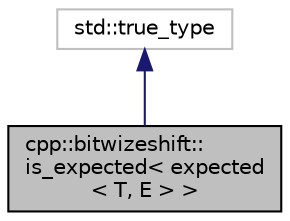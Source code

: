 digraph "cpp::bitwizeshift::is_expected&lt; expected&lt; T, E &gt; &gt;"
{
  edge [fontname="Helvetica",fontsize="10",labelfontname="Helvetica",labelfontsize="10"];
  node [fontname="Helvetica",fontsize="10",shape=record];
  Node0 [label="cpp::bitwizeshift::\lis_expected\< expected\l\< T, E \> \>",height=0.2,width=0.4,color="black", fillcolor="grey75", style="filled", fontcolor="black"];
  Node1 -> Node0 [dir="back",color="midnightblue",fontsize="10",style="solid",fontname="Helvetica"];
  Node1 [label="std::true_type",height=0.2,width=0.4,color="grey75", fillcolor="white", style="filled"];
}
